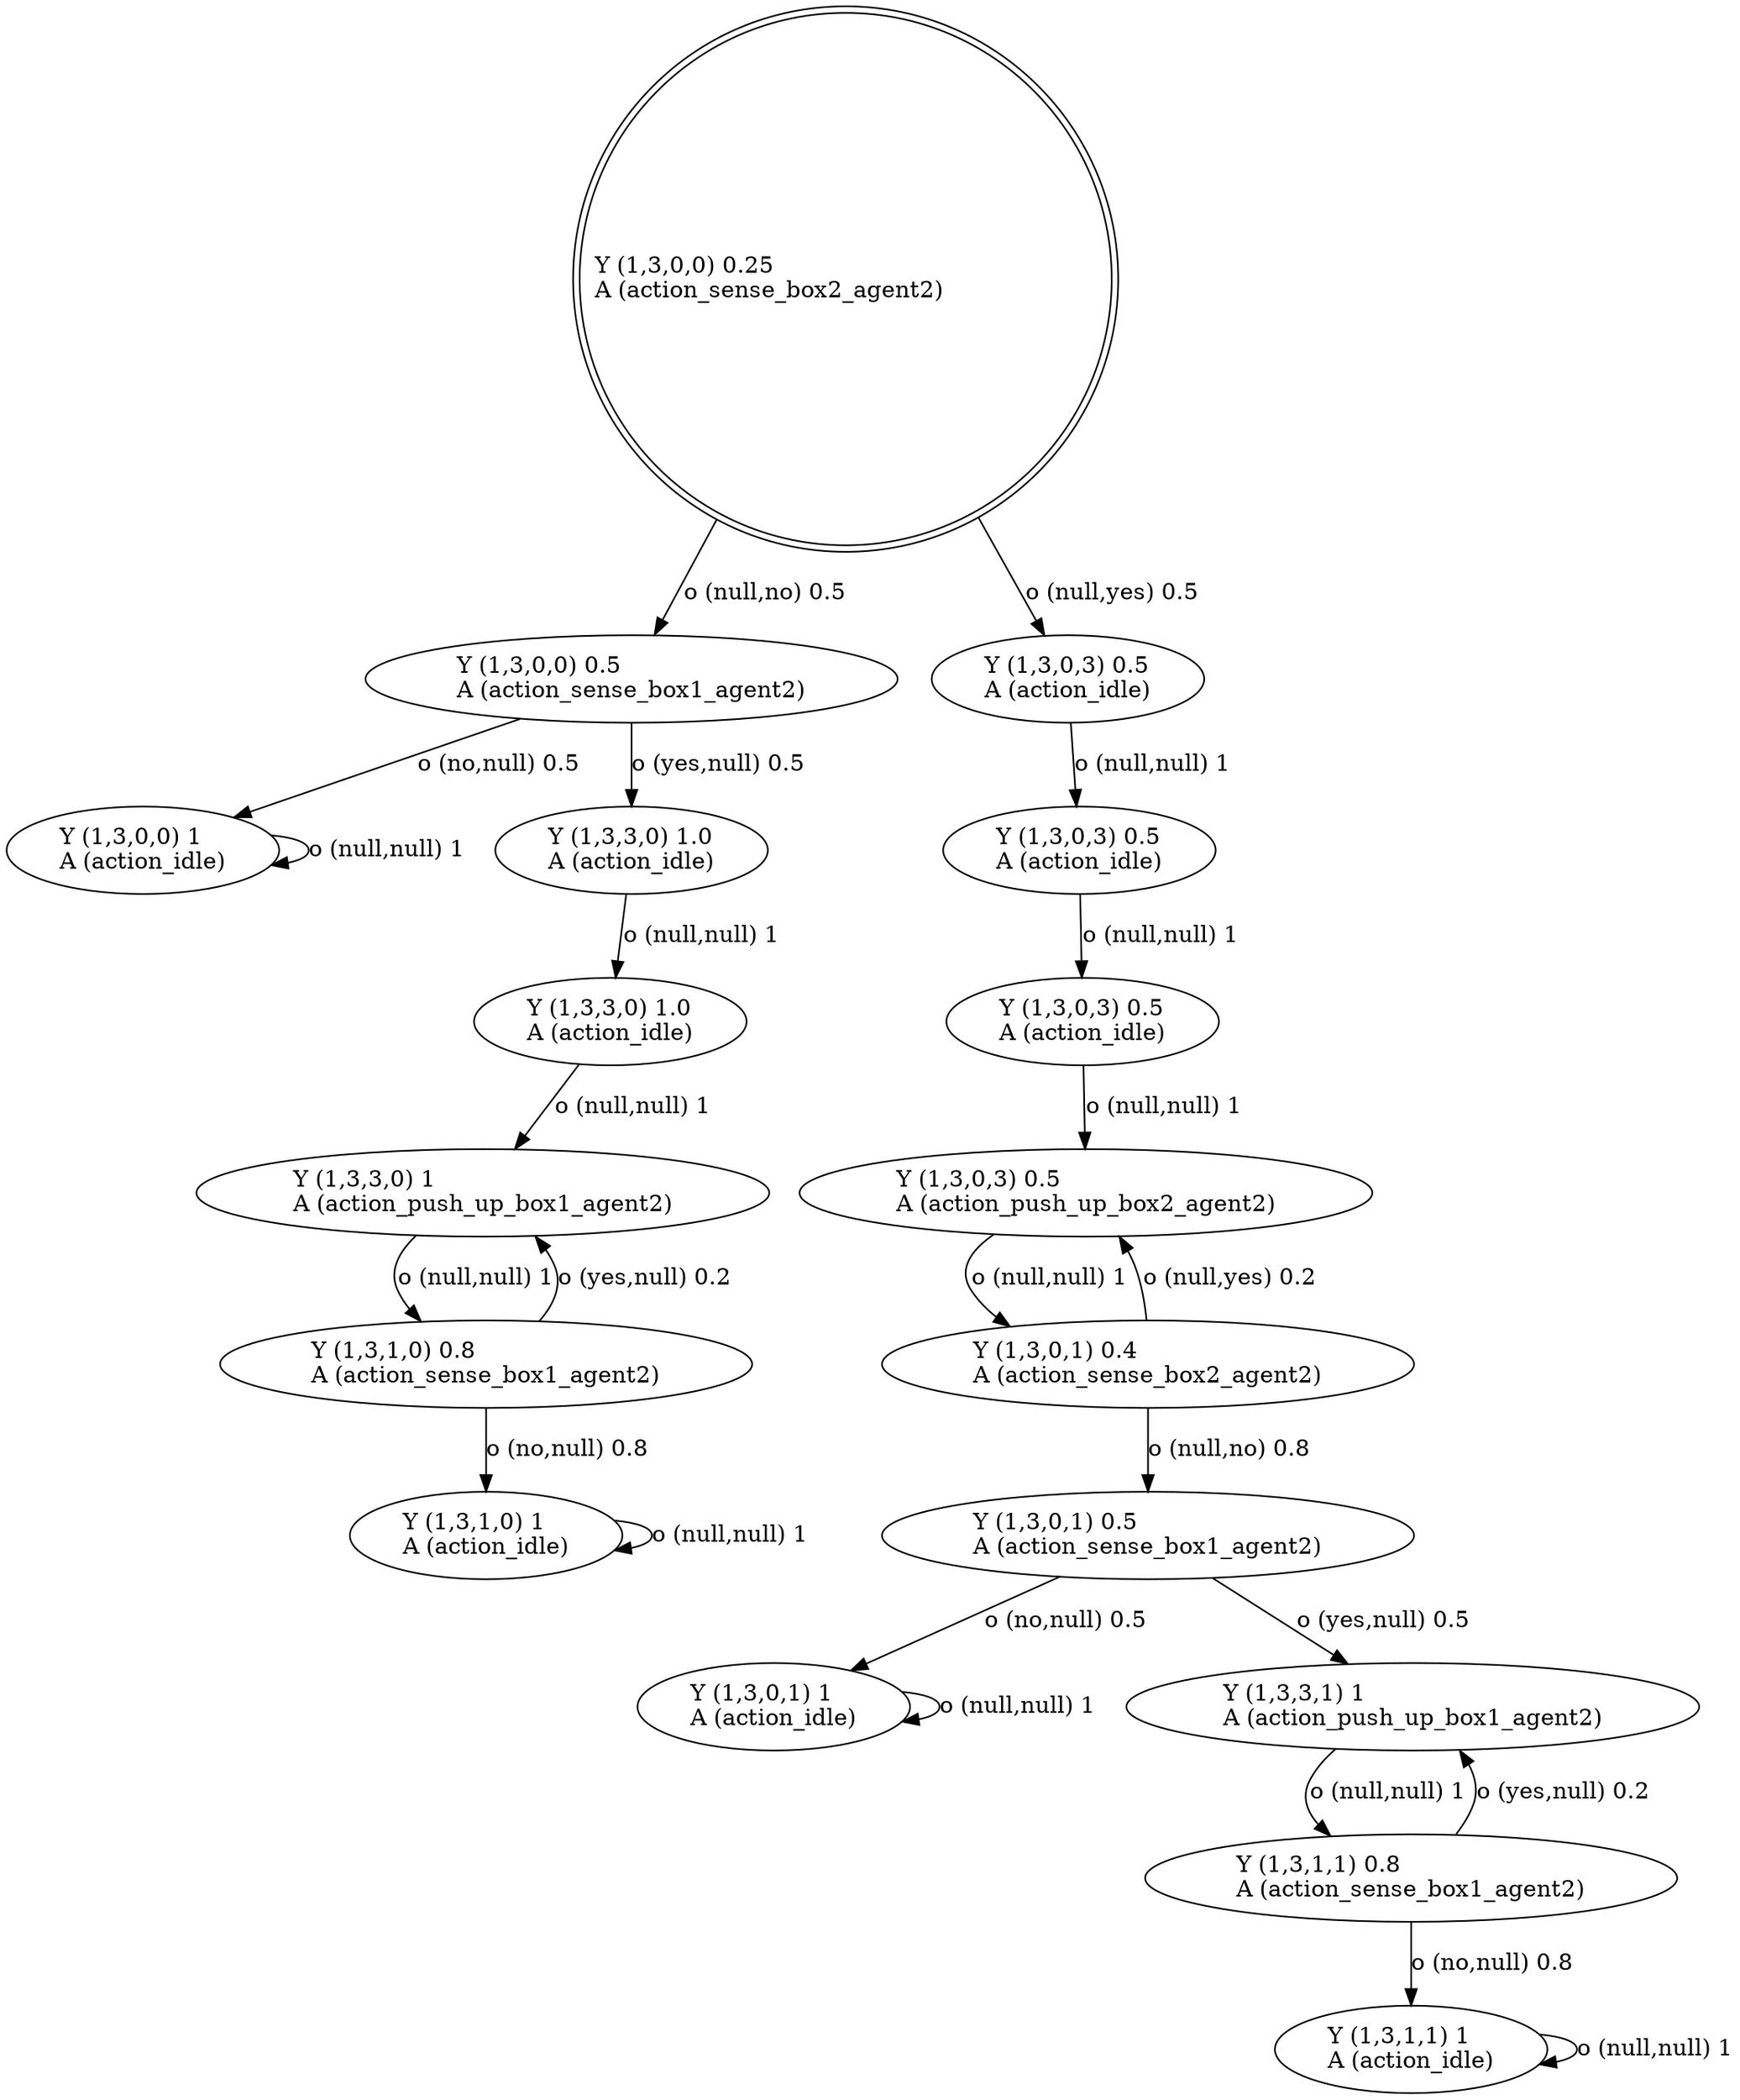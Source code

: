 digraph "G" {
root [label="Y (1,3,0,0) 0.25\lA (action_sense_box2_agent2)\l", labeljust="l", shape=doublecircle];
x0row33 [label="Y (1,3,0,1) 1\lA (action_idle)\l"];
x0row8 [label="Y (1,3,0,0) 0.5\lA (action_sense_box1_agent2)\l"];
x0row64 [label="Y (1,3,3,0) 1\lA (action_push_up_box1_agent2)\l"];
x0row73 [label="Y (1,3,1,0) 0.8\lA (action_sense_box1_agent2)\l"];
x0row76 [label="Y (1,3,1,0) 1\lA (action_idle)\l"];
x0row42 [label="Y (1,3,1,1) 0.8\lA (action_sense_box1_agent2)\l"];
x0row13 [label="Y (1,3,0,1) 0.4\lA (action_sense_box2_agent2)\l"];
x0row46 [label="Y (1,3,1,1) 1\lA (action_idle)\l"];
x0row32 [label="Y (1,3,3,1) 1\lA (action_push_up_box1_agent2)\l"];
x0row65 [label="Y (1,3,0,0) 1\lA (action_idle)\l"];
x0row7 [label="Y (1,3,0,3) 0.5\lA (action_push_up_box2_agent2)\l"];
x0row26 [label="Y (1,3,0,1) 0.5\lA (action_sense_box1_agent2)\l"];
x0row7_noop_0 [label="Y (1,3,0,3) 0.5\lA (action_idle)\l"];
x0row7_noop_1 [label="Y (1,3,0,3) 0.5\lA (action_idle)\l"];
x0row7_noop_2 [label="Y (1,3,0,3) 0.5\lA (action_idle)\l"];
x0row64_noop_0 [label="Y (1,3,3,0) 1.0\lA (action_idle)\l"];
x0row64_noop_1 [label="Y (1,3,3,0) 1.0\lA (action_idle)\l"];
root -> x0row8  [key=0, label="o (null,no) 0.5\l"];
root -> x0row7_noop_0  [key=0, label="o (null,yes) 0.5\l"];
x0row33 -> x0row33  [key=0, label="o (null,null) 1\l"];
x0row8 -> x0row65  [key=0, label="o (no,null) 0.5\l"];
x0row8 -> x0row64_noop_0  [key=0, label="o (yes,null) 0.5\l"];
x0row64 -> x0row73  [key=0, label="o (null,null) 1\l"];
x0row73 -> x0row64  [key=0, label="o (yes,null) 0.2\l"];
x0row73 -> x0row76  [key=0, label="o (no,null) 0.8\l"];
x0row76 -> x0row76  [key=0, label="o (null,null) 1\l"];
x0row42 -> x0row32  [key=0, label="o (yes,null) 0.2\l"];
x0row42 -> x0row46  [key=0, label="o (no,null) 0.8\l"];
x0row13 -> x0row7  [key=0, label="o (null,yes) 0.2\l"];
x0row13 -> x0row26  [key=0, label="o (null,no) 0.8\l"];
x0row46 -> x0row46  [key=0, label="o (null,null) 1\l"];
x0row32 -> x0row42  [key=0, label="o (null,null) 1\l"];
x0row65 -> x0row65  [key=0, label="o (null,null) 1\l"];
x0row7 -> x0row13  [key=0, label="o (null,null) 1\l"];
x0row26 -> x0row32  [key=0, label="o (yes,null) 0.5\l"];
x0row26 -> x0row33  [key=0, label="o (no,null) 0.5\l"];
x0row7_noop_0 -> x0row7_noop_1  [key=0, label="o (null,null) 1\l"];
x0row7_noop_1 -> x0row7_noop_2  [key=0, label="o (null,null) 1\l"];
x0row7_noop_2 -> x0row7  [key=0, label="o (null,null) 1\l"];
x0row64_noop_0 -> x0row64_noop_1  [key=0, label="o (null,null) 1\l"];
x0row64_noop_1 -> x0row64  [key=0, label="o (null,null) 1\l"];
}
